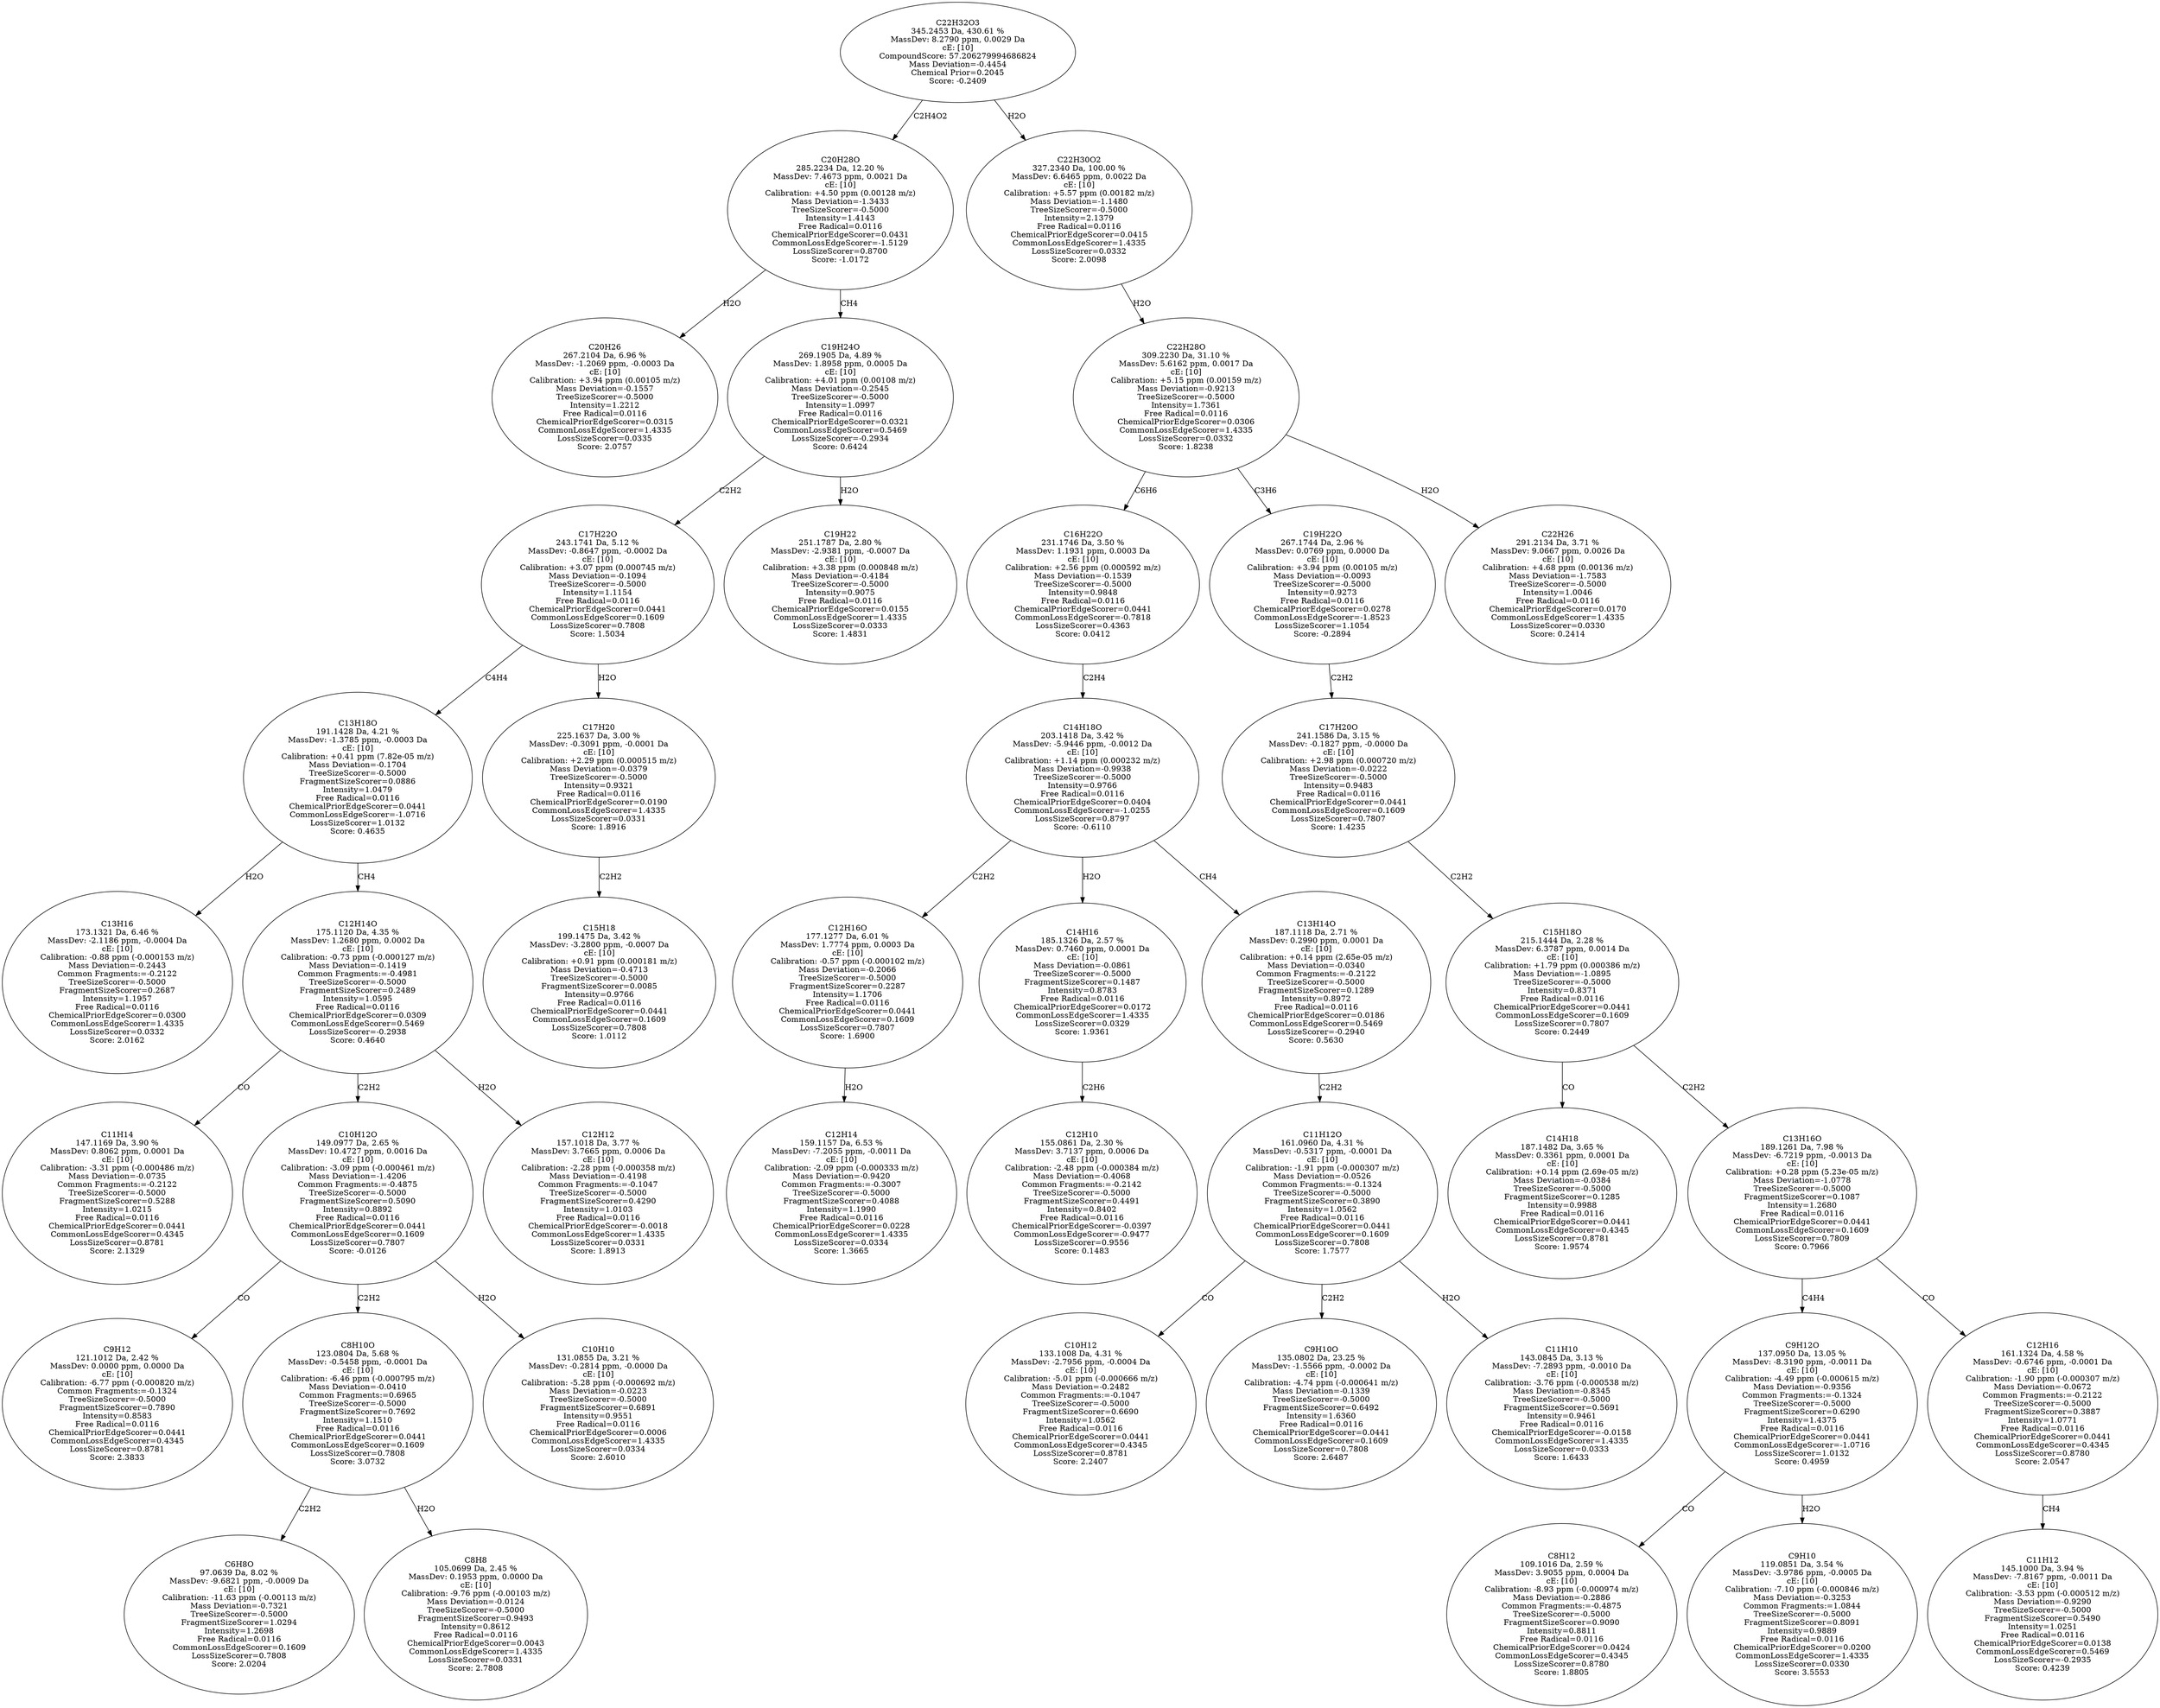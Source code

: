strict digraph {
v1 [label="C20H26\n267.2104 Da, 6.96 %\nMassDev: -1.2069 ppm, -0.0003 Da\ncE: [10]\nCalibration: +3.94 ppm (0.00105 m/z)\nMass Deviation=-0.1557\nTreeSizeScorer=-0.5000\nIntensity=1.2212\nFree Radical=0.0116\nChemicalPriorEdgeScorer=0.0315\nCommonLossEdgeScorer=1.4335\nLossSizeScorer=0.0335\nScore: 2.0757"];
v2 [label="C13H16\n173.1321 Da, 6.46 %\nMassDev: -2.1186 ppm, -0.0004 Da\ncE: [10]\nCalibration: -0.88 ppm (-0.000153 m/z)\nMass Deviation=-0.2443\nCommon Fragments:=-0.2122\nTreeSizeScorer=-0.5000\nFragmentSizeScorer=0.2687\nIntensity=1.1957\nFree Radical=0.0116\nChemicalPriorEdgeScorer=0.0300\nCommonLossEdgeScorer=1.4335\nLossSizeScorer=0.0332\nScore: 2.0162"];
v3 [label="C11H14\n147.1169 Da, 3.90 %\nMassDev: 0.8062 ppm, 0.0001 Da\ncE: [10]\nCalibration: -3.31 ppm (-0.000486 m/z)\nMass Deviation=-0.0735\nCommon Fragments:=-0.2122\nTreeSizeScorer=-0.5000\nFragmentSizeScorer=0.5288\nIntensity=1.0215\nFree Radical=0.0116\nChemicalPriorEdgeScorer=0.0441\nCommonLossEdgeScorer=0.4345\nLossSizeScorer=0.8781\nScore: 2.1329"];
v4 [label="C9H12\n121.1012 Da, 2.42 %\nMassDev: 0.0000 ppm, 0.0000 Da\ncE: [10]\nCalibration: -6.77 ppm (-0.000820 m/z)\nCommon Fragments:=-0.1324\nTreeSizeScorer=-0.5000\nFragmentSizeScorer=0.7890\nIntensity=0.8583\nFree Radical=0.0116\nChemicalPriorEdgeScorer=0.0441\nCommonLossEdgeScorer=0.4345\nLossSizeScorer=0.8781\nScore: 2.3833"];
v5 [label="C6H8O\n97.0639 Da, 8.02 %\nMassDev: -9.6821 ppm, -0.0009 Da\ncE: [10]\nCalibration: -11.63 ppm (-0.00113 m/z)\nMass Deviation=-0.7321\nTreeSizeScorer=-0.5000\nFragmentSizeScorer=1.0294\nIntensity=1.2698\nFree Radical=0.0116\nCommonLossEdgeScorer=0.1609\nLossSizeScorer=0.7808\nScore: 2.0204"];
v6 [label="C8H8\n105.0699 Da, 2.45 %\nMassDev: 0.1953 ppm, 0.0000 Da\ncE: [10]\nCalibration: -9.76 ppm (-0.00103 m/z)\nMass Deviation=-0.0124\nTreeSizeScorer=-0.5000\nFragmentSizeScorer=0.9493\nIntensity=0.8612\nFree Radical=0.0116\nChemicalPriorEdgeScorer=0.0043\nCommonLossEdgeScorer=1.4335\nLossSizeScorer=0.0331\nScore: 2.7808"];
v7 [label="C8H10O\n123.0804 Da, 5.68 %\nMassDev: -0.5458 ppm, -0.0001 Da\ncE: [10]\nCalibration: -6.46 ppm (-0.000795 m/z)\nMass Deviation=-0.0410\nCommon Fragments:=0.6965\nTreeSizeScorer=-0.5000\nFragmentSizeScorer=0.7692\nIntensity=1.1510\nFree Radical=0.0116\nChemicalPriorEdgeScorer=0.0441\nCommonLossEdgeScorer=0.1609\nLossSizeScorer=0.7808\nScore: 3.0732"];
v8 [label="C10H10\n131.0855 Da, 3.21 %\nMassDev: -0.2814 ppm, -0.0000 Da\ncE: [10]\nCalibration: -5.28 ppm (-0.000692 m/z)\nMass Deviation=-0.0223\nTreeSizeScorer=-0.5000\nFragmentSizeScorer=0.6891\nIntensity=0.9551\nFree Radical=0.0116\nChemicalPriorEdgeScorer=0.0006\nCommonLossEdgeScorer=1.4335\nLossSizeScorer=0.0334\nScore: 2.6010"];
v9 [label="C10H12O\n149.0977 Da, 2.65 %\nMassDev: 10.4727 ppm, 0.0016 Da\ncE: [10]\nCalibration: -3.09 ppm (-0.000461 m/z)\nMass Deviation=-1.4206\nCommon Fragments:=-0.4875\nTreeSizeScorer=-0.5000\nFragmentSizeScorer=0.5090\nIntensity=0.8892\nFree Radical=0.0116\nChemicalPriorEdgeScorer=0.0441\nCommonLossEdgeScorer=0.1609\nLossSizeScorer=0.7807\nScore: -0.0126"];
v10 [label="C12H12\n157.1018 Da, 3.77 %\nMassDev: 3.7665 ppm, 0.0006 Da\ncE: [10]\nCalibration: -2.28 ppm (-0.000358 m/z)\nMass Deviation=-0.4198\nCommon Fragments:=-0.1047\nTreeSizeScorer=-0.5000\nFragmentSizeScorer=0.4290\nIntensity=1.0103\nFree Radical=0.0116\nChemicalPriorEdgeScorer=-0.0018\nCommonLossEdgeScorer=1.4335\nLossSizeScorer=0.0331\nScore: 1.8913"];
v11 [label="C12H14O\n175.1120 Da, 4.35 %\nMassDev: 1.2680 ppm, 0.0002 Da\ncE: [10]\nCalibration: -0.73 ppm (-0.000127 m/z)\nMass Deviation=-0.1419\nCommon Fragments:=-0.4981\nTreeSizeScorer=-0.5000\nFragmentSizeScorer=0.2489\nIntensity=1.0595\nFree Radical=0.0116\nChemicalPriorEdgeScorer=0.0309\nCommonLossEdgeScorer=0.5469\nLossSizeScorer=-0.2938\nScore: 0.4640"];
v12 [label="C13H18O\n191.1428 Da, 4.21 %\nMassDev: -1.3785 ppm, -0.0003 Da\ncE: [10]\nCalibration: +0.41 ppm (7.82e-05 m/z)\nMass Deviation=-0.1704\nTreeSizeScorer=-0.5000\nFragmentSizeScorer=0.0886\nIntensity=1.0479\nFree Radical=0.0116\nChemicalPriorEdgeScorer=0.0441\nCommonLossEdgeScorer=-1.0716\nLossSizeScorer=1.0132\nScore: 0.4635"];
v13 [label="C15H18\n199.1475 Da, 3.42 %\nMassDev: -3.2800 ppm, -0.0007 Da\ncE: [10]\nCalibration: +0.91 ppm (0.000181 m/z)\nMass Deviation=-0.4713\nTreeSizeScorer=-0.5000\nFragmentSizeScorer=0.0085\nIntensity=0.9766\nFree Radical=0.0116\nChemicalPriorEdgeScorer=0.0441\nCommonLossEdgeScorer=0.1609\nLossSizeScorer=0.7808\nScore: 1.0112"];
v14 [label="C17H20\n225.1637 Da, 3.00 %\nMassDev: -0.3091 ppm, -0.0001 Da\ncE: [10]\nCalibration: +2.29 ppm (0.000515 m/z)\nMass Deviation=-0.0379\nTreeSizeScorer=-0.5000\nIntensity=0.9321\nFree Radical=0.0116\nChemicalPriorEdgeScorer=0.0190\nCommonLossEdgeScorer=1.4335\nLossSizeScorer=0.0331\nScore: 1.8916"];
v15 [label="C17H22O\n243.1741 Da, 5.12 %\nMassDev: -0.8647 ppm, -0.0002 Da\ncE: [10]\nCalibration: +3.07 ppm (0.000745 m/z)\nMass Deviation=-0.1094\nTreeSizeScorer=-0.5000\nIntensity=1.1154\nFree Radical=0.0116\nChemicalPriorEdgeScorer=0.0441\nCommonLossEdgeScorer=0.1609\nLossSizeScorer=0.7808\nScore: 1.5034"];
v16 [label="C19H22\n251.1787 Da, 2.80 %\nMassDev: -2.9381 ppm, -0.0007 Da\ncE: [10]\nCalibration: +3.38 ppm (0.000848 m/z)\nMass Deviation=-0.4184\nTreeSizeScorer=-0.5000\nIntensity=0.9075\nFree Radical=0.0116\nChemicalPriorEdgeScorer=0.0155\nCommonLossEdgeScorer=1.4335\nLossSizeScorer=0.0333\nScore: 1.4831"];
v17 [label="C19H24O\n269.1905 Da, 4.89 %\nMassDev: 1.8958 ppm, 0.0005 Da\ncE: [10]\nCalibration: +4.01 ppm (0.00108 m/z)\nMass Deviation=-0.2545\nTreeSizeScorer=-0.5000\nIntensity=1.0997\nFree Radical=0.0116\nChemicalPriorEdgeScorer=0.0321\nCommonLossEdgeScorer=0.5469\nLossSizeScorer=-0.2934\nScore: 0.6424"];
v18 [label="C20H28O\n285.2234 Da, 12.20 %\nMassDev: 7.4673 ppm, 0.0021 Da\ncE: [10]\nCalibration: +4.50 ppm (0.00128 m/z)\nMass Deviation=-1.3433\nTreeSizeScorer=-0.5000\nIntensity=1.4143\nFree Radical=0.0116\nChemicalPriorEdgeScorer=0.0431\nCommonLossEdgeScorer=-1.5129\nLossSizeScorer=0.8700\nScore: -1.0172"];
v19 [label="C12H14\n159.1157 Da, 6.53 %\nMassDev: -7.2055 ppm, -0.0011 Da\ncE: [10]\nCalibration: -2.09 ppm (-0.000333 m/z)\nMass Deviation=-0.9420\nCommon Fragments:=-0.3007\nTreeSizeScorer=-0.5000\nFragmentSizeScorer=0.4088\nIntensity=1.1990\nFree Radical=0.0116\nChemicalPriorEdgeScorer=0.0228\nCommonLossEdgeScorer=1.4335\nLossSizeScorer=0.0334\nScore: 1.3665"];
v20 [label="C12H16O\n177.1277 Da, 6.01 %\nMassDev: 1.7774 ppm, 0.0003 Da\ncE: [10]\nCalibration: -0.57 ppm (-0.000102 m/z)\nMass Deviation=-0.2066\nTreeSizeScorer=-0.5000\nFragmentSizeScorer=0.2287\nIntensity=1.1706\nFree Radical=0.0116\nChemicalPriorEdgeScorer=0.0441\nCommonLossEdgeScorer=0.1609\nLossSizeScorer=0.7807\nScore: 1.6900"];
v21 [label="C12H10\n155.0861 Da, 2.30 %\nMassDev: 3.7137 ppm, 0.0006 Da\ncE: [10]\nCalibration: -2.48 ppm (-0.000384 m/z)\nMass Deviation=-0.4068\nCommon Fragments:=-0.2142\nTreeSizeScorer=-0.5000\nFragmentSizeScorer=0.4491\nIntensity=0.8402\nFree Radical=0.0116\nChemicalPriorEdgeScorer=-0.0397\nCommonLossEdgeScorer=-0.9477\nLossSizeScorer=0.9556\nScore: 0.1483"];
v22 [label="C14H16\n185.1326 Da, 2.57 %\nMassDev: 0.7460 ppm, 0.0001 Da\ncE: [10]\nMass Deviation=-0.0861\nTreeSizeScorer=-0.5000\nFragmentSizeScorer=0.1487\nIntensity=0.8783\nFree Radical=0.0116\nChemicalPriorEdgeScorer=0.0172\nCommonLossEdgeScorer=1.4335\nLossSizeScorer=0.0329\nScore: 1.9361"];
v23 [label="C10H12\n133.1008 Da, 4.31 %\nMassDev: -2.7956 ppm, -0.0004 Da\ncE: [10]\nCalibration: -5.01 ppm (-0.000666 m/z)\nMass Deviation=-0.2482\nCommon Fragments:=-0.1047\nTreeSizeScorer=-0.5000\nFragmentSizeScorer=0.6690\nIntensity=1.0562\nFree Radical=0.0116\nChemicalPriorEdgeScorer=0.0441\nCommonLossEdgeScorer=0.4345\nLossSizeScorer=0.8781\nScore: 2.2407"];
v24 [label="C9H10O\n135.0802 Da, 23.25 %\nMassDev: -1.5566 ppm, -0.0002 Da\ncE: [10]\nCalibration: -4.74 ppm (-0.000641 m/z)\nMass Deviation=-0.1339\nTreeSizeScorer=-0.5000\nFragmentSizeScorer=0.6492\nIntensity=1.6360\nFree Radical=0.0116\nChemicalPriorEdgeScorer=0.0441\nCommonLossEdgeScorer=0.1609\nLossSizeScorer=0.7808\nScore: 2.6487"];
v25 [label="C11H10\n143.0845 Da, 3.13 %\nMassDev: -7.2893 ppm, -0.0010 Da\ncE: [10]\nCalibration: -3.76 ppm (-0.000538 m/z)\nMass Deviation=-0.8345\nTreeSizeScorer=-0.5000\nFragmentSizeScorer=0.5691\nIntensity=0.9461\nFree Radical=0.0116\nChemicalPriorEdgeScorer=-0.0158\nCommonLossEdgeScorer=1.4335\nLossSizeScorer=0.0333\nScore: 1.6433"];
v26 [label="C11H12O\n161.0960 Da, 4.31 %\nMassDev: -0.5317 ppm, -0.0001 Da\ncE: [10]\nCalibration: -1.91 ppm (-0.000307 m/z)\nMass Deviation=-0.0526\nCommon Fragments:=-0.1324\nTreeSizeScorer=-0.5000\nFragmentSizeScorer=0.3890\nIntensity=1.0562\nFree Radical=0.0116\nChemicalPriorEdgeScorer=0.0441\nCommonLossEdgeScorer=0.1609\nLossSizeScorer=0.7808\nScore: 1.7577"];
v27 [label="C13H14O\n187.1118 Da, 2.71 %\nMassDev: 0.2990 ppm, 0.0001 Da\ncE: [10]\nCalibration: +0.14 ppm (2.65e-05 m/z)\nMass Deviation=-0.0340\nCommon Fragments:=-0.2122\nTreeSizeScorer=-0.5000\nFragmentSizeScorer=0.1289\nIntensity=0.8972\nFree Radical=0.0116\nChemicalPriorEdgeScorer=0.0186\nCommonLossEdgeScorer=0.5469\nLossSizeScorer=-0.2940\nScore: 0.5630"];
v28 [label="C14H18O\n203.1418 Da, 3.42 %\nMassDev: -5.9446 ppm, -0.0012 Da\ncE: [10]\nCalibration: +1.14 ppm (0.000232 m/z)\nMass Deviation=-0.9938\nTreeSizeScorer=-0.5000\nIntensity=0.9766\nFree Radical=0.0116\nChemicalPriorEdgeScorer=0.0404\nCommonLossEdgeScorer=-1.0255\nLossSizeScorer=0.8797\nScore: -0.6110"];
v29 [label="C16H22O\n231.1746 Da, 3.50 %\nMassDev: 1.1931 ppm, 0.0003 Da\ncE: [10]\nCalibration: +2.56 ppm (0.000592 m/z)\nMass Deviation=-0.1539\nTreeSizeScorer=-0.5000\nIntensity=0.9848\nFree Radical=0.0116\nChemicalPriorEdgeScorer=0.0441\nCommonLossEdgeScorer=-0.7818\nLossSizeScorer=0.4363\nScore: 0.0412"];
v30 [label="C14H18\n187.1482 Da, 3.65 %\nMassDev: 0.3361 ppm, 0.0001 Da\ncE: [10]\nCalibration: +0.14 ppm (2.69e-05 m/z)\nMass Deviation=-0.0384\nTreeSizeScorer=-0.5000\nFragmentSizeScorer=0.1285\nIntensity=0.9988\nFree Radical=0.0116\nChemicalPriorEdgeScorer=0.0441\nCommonLossEdgeScorer=0.4345\nLossSizeScorer=0.8781\nScore: 1.9574"];
v31 [label="C8H12\n109.1016 Da, 2.59 %\nMassDev: 3.9055 ppm, 0.0004 Da\ncE: [10]\nCalibration: -8.93 ppm (-0.000974 m/z)\nMass Deviation=-0.2886\nCommon Fragments:=-0.4875\nTreeSizeScorer=-0.5000\nFragmentSizeScorer=0.9090\nIntensity=0.8811\nFree Radical=0.0116\nChemicalPriorEdgeScorer=0.0424\nCommonLossEdgeScorer=0.4345\nLossSizeScorer=0.8780\nScore: 1.8805"];
v32 [label="C9H10\n119.0851 Da, 3.54 %\nMassDev: -3.9786 ppm, -0.0005 Da\ncE: [10]\nCalibration: -7.10 ppm (-0.000846 m/z)\nMass Deviation=-0.3253\nCommon Fragments:=1.0844\nTreeSizeScorer=-0.5000\nFragmentSizeScorer=0.8091\nIntensity=0.9889\nFree Radical=0.0116\nChemicalPriorEdgeScorer=0.0200\nCommonLossEdgeScorer=1.4335\nLossSizeScorer=0.0330\nScore: 3.5553"];
v33 [label="C9H12O\n137.0950 Da, 13.05 %\nMassDev: -8.3190 ppm, -0.0011 Da\ncE: [10]\nCalibration: -4.49 ppm (-0.000615 m/z)\nMass Deviation=-0.9356\nCommon Fragments:=-0.1324\nTreeSizeScorer=-0.5000\nFragmentSizeScorer=0.6290\nIntensity=1.4375\nFree Radical=0.0116\nChemicalPriorEdgeScorer=0.0441\nCommonLossEdgeScorer=-1.0716\nLossSizeScorer=1.0132\nScore: 0.4959"];
v34 [label="C11H12\n145.1000 Da, 3.94 %\nMassDev: -7.8167 ppm, -0.0011 Da\ncE: [10]\nCalibration: -3.53 ppm (-0.000512 m/z)\nMass Deviation=-0.9290\nTreeSizeScorer=-0.5000\nFragmentSizeScorer=0.5490\nIntensity=1.0251\nFree Radical=0.0116\nChemicalPriorEdgeScorer=0.0138\nCommonLossEdgeScorer=0.5469\nLossSizeScorer=-0.2935\nScore: 0.4239"];
v35 [label="C12H16\n161.1324 Da, 4.58 %\nMassDev: -0.6746 ppm, -0.0001 Da\ncE: [10]\nCalibration: -1.90 ppm (-0.000307 m/z)\nMass Deviation=-0.0672\nCommon Fragments:=-0.2122\nTreeSizeScorer=-0.5000\nFragmentSizeScorer=0.3887\nIntensity=1.0771\nFree Radical=0.0116\nChemicalPriorEdgeScorer=0.0441\nCommonLossEdgeScorer=0.4345\nLossSizeScorer=0.8780\nScore: 2.0547"];
v36 [label="C13H16O\n189.1261 Da, 7.98 %\nMassDev: -6.7219 ppm, -0.0013 Da\ncE: [10]\nCalibration: +0.28 ppm (5.23e-05 m/z)\nMass Deviation=-1.0778\nTreeSizeScorer=-0.5000\nFragmentSizeScorer=0.1087\nIntensity=1.2680\nFree Radical=0.0116\nChemicalPriorEdgeScorer=0.0441\nCommonLossEdgeScorer=0.1609\nLossSizeScorer=0.7809\nScore: 0.7966"];
v37 [label="C15H18O\n215.1444 Da, 2.28 %\nMassDev: 6.3787 ppm, 0.0014 Da\ncE: [10]\nCalibration: +1.79 ppm (0.000386 m/z)\nMass Deviation=-1.0895\nTreeSizeScorer=-0.5000\nIntensity=0.8371\nFree Radical=0.0116\nChemicalPriorEdgeScorer=0.0441\nCommonLossEdgeScorer=0.1609\nLossSizeScorer=0.7807\nScore: 0.2449"];
v38 [label="C17H20O\n241.1586 Da, 3.15 %\nMassDev: -0.1827 ppm, -0.0000 Da\ncE: [10]\nCalibration: +2.98 ppm (0.000720 m/z)\nMass Deviation=-0.0222\nTreeSizeScorer=-0.5000\nIntensity=0.9483\nFree Radical=0.0116\nChemicalPriorEdgeScorer=0.0441\nCommonLossEdgeScorer=0.1609\nLossSizeScorer=0.7807\nScore: 1.4235"];
v39 [label="C19H22O\n267.1744 Da, 2.96 %\nMassDev: 0.0769 ppm, 0.0000 Da\ncE: [10]\nCalibration: +3.94 ppm (0.00105 m/z)\nMass Deviation=-0.0093\nTreeSizeScorer=-0.5000\nIntensity=0.9273\nFree Radical=0.0116\nChemicalPriorEdgeScorer=0.0278\nCommonLossEdgeScorer=-1.8523\nLossSizeScorer=1.1054\nScore: -0.2894"];
v40 [label="C22H26\n291.2134 Da, 3.71 %\nMassDev: 9.0667 ppm, 0.0026 Da\ncE: [10]\nCalibration: +4.68 ppm (0.00136 m/z)\nMass Deviation=-1.7583\nTreeSizeScorer=-0.5000\nIntensity=1.0046\nFree Radical=0.0116\nChemicalPriorEdgeScorer=0.0170\nCommonLossEdgeScorer=1.4335\nLossSizeScorer=0.0330\nScore: 0.2414"];
v41 [label="C22H28O\n309.2230 Da, 31.10 %\nMassDev: 5.6162 ppm, 0.0017 Da\ncE: [10]\nCalibration: +5.15 ppm (0.00159 m/z)\nMass Deviation=-0.9213\nTreeSizeScorer=-0.5000\nIntensity=1.7361\nFree Radical=0.0116\nChemicalPriorEdgeScorer=0.0306\nCommonLossEdgeScorer=1.4335\nLossSizeScorer=0.0332\nScore: 1.8238"];
v42 [label="C22H30O2\n327.2340 Da, 100.00 %\nMassDev: 6.6465 ppm, 0.0022 Da\ncE: [10]\nCalibration: +5.57 ppm (0.00182 m/z)\nMass Deviation=-1.1480\nTreeSizeScorer=-0.5000\nIntensity=2.1379\nFree Radical=0.0116\nChemicalPriorEdgeScorer=0.0415\nCommonLossEdgeScorer=1.4335\nLossSizeScorer=0.0332\nScore: 2.0098"];
v43 [label="C22H32O3\n345.2453 Da, 430.61 %\nMassDev: 8.2790 ppm, 0.0029 Da\ncE: [10]\nCompoundScore: 57.206279994686824\nMass Deviation=-0.4454\nChemical Prior=0.2045\nScore: -0.2409"];
v18 -> v1 [label="H2O"];
v12 -> v2 [label="H2O"];
v11 -> v3 [label="CO"];
v9 -> v4 [label="CO"];
v7 -> v5 [label="C2H2"];
v7 -> v6 [label="H2O"];
v9 -> v7 [label="C2H2"];
v9 -> v8 [label="H2O"];
v11 -> v9 [label="C2H2"];
v11 -> v10 [label="H2O"];
v12 -> v11 [label="CH4"];
v15 -> v12 [label="C4H4"];
v14 -> v13 [label="C2H2"];
v15 -> v14 [label="H2O"];
v17 -> v15 [label="C2H2"];
v17 -> v16 [label="H2O"];
v18 -> v17 [label="CH4"];
v43 -> v18 [label="C2H4O2"];
v20 -> v19 [label="H2O"];
v28 -> v20 [label="C2H2"];
v22 -> v21 [label="C2H6"];
v28 -> v22 [label="H2O"];
v26 -> v23 [label="CO"];
v26 -> v24 [label="C2H2"];
v26 -> v25 [label="H2O"];
v27 -> v26 [label="C2H2"];
v28 -> v27 [label="CH4"];
v29 -> v28 [label="C2H4"];
v41 -> v29 [label="C6H6"];
v37 -> v30 [label="CO"];
v33 -> v31 [label="CO"];
v33 -> v32 [label="H2O"];
v36 -> v33 [label="C4H4"];
v35 -> v34 [label="CH4"];
v36 -> v35 [label="CO"];
v37 -> v36 [label="C2H2"];
v38 -> v37 [label="C2H2"];
v39 -> v38 [label="C2H2"];
v41 -> v39 [label="C3H6"];
v41 -> v40 [label="H2O"];
v42 -> v41 [label="H2O"];
v43 -> v42 [label="H2O"];
}
